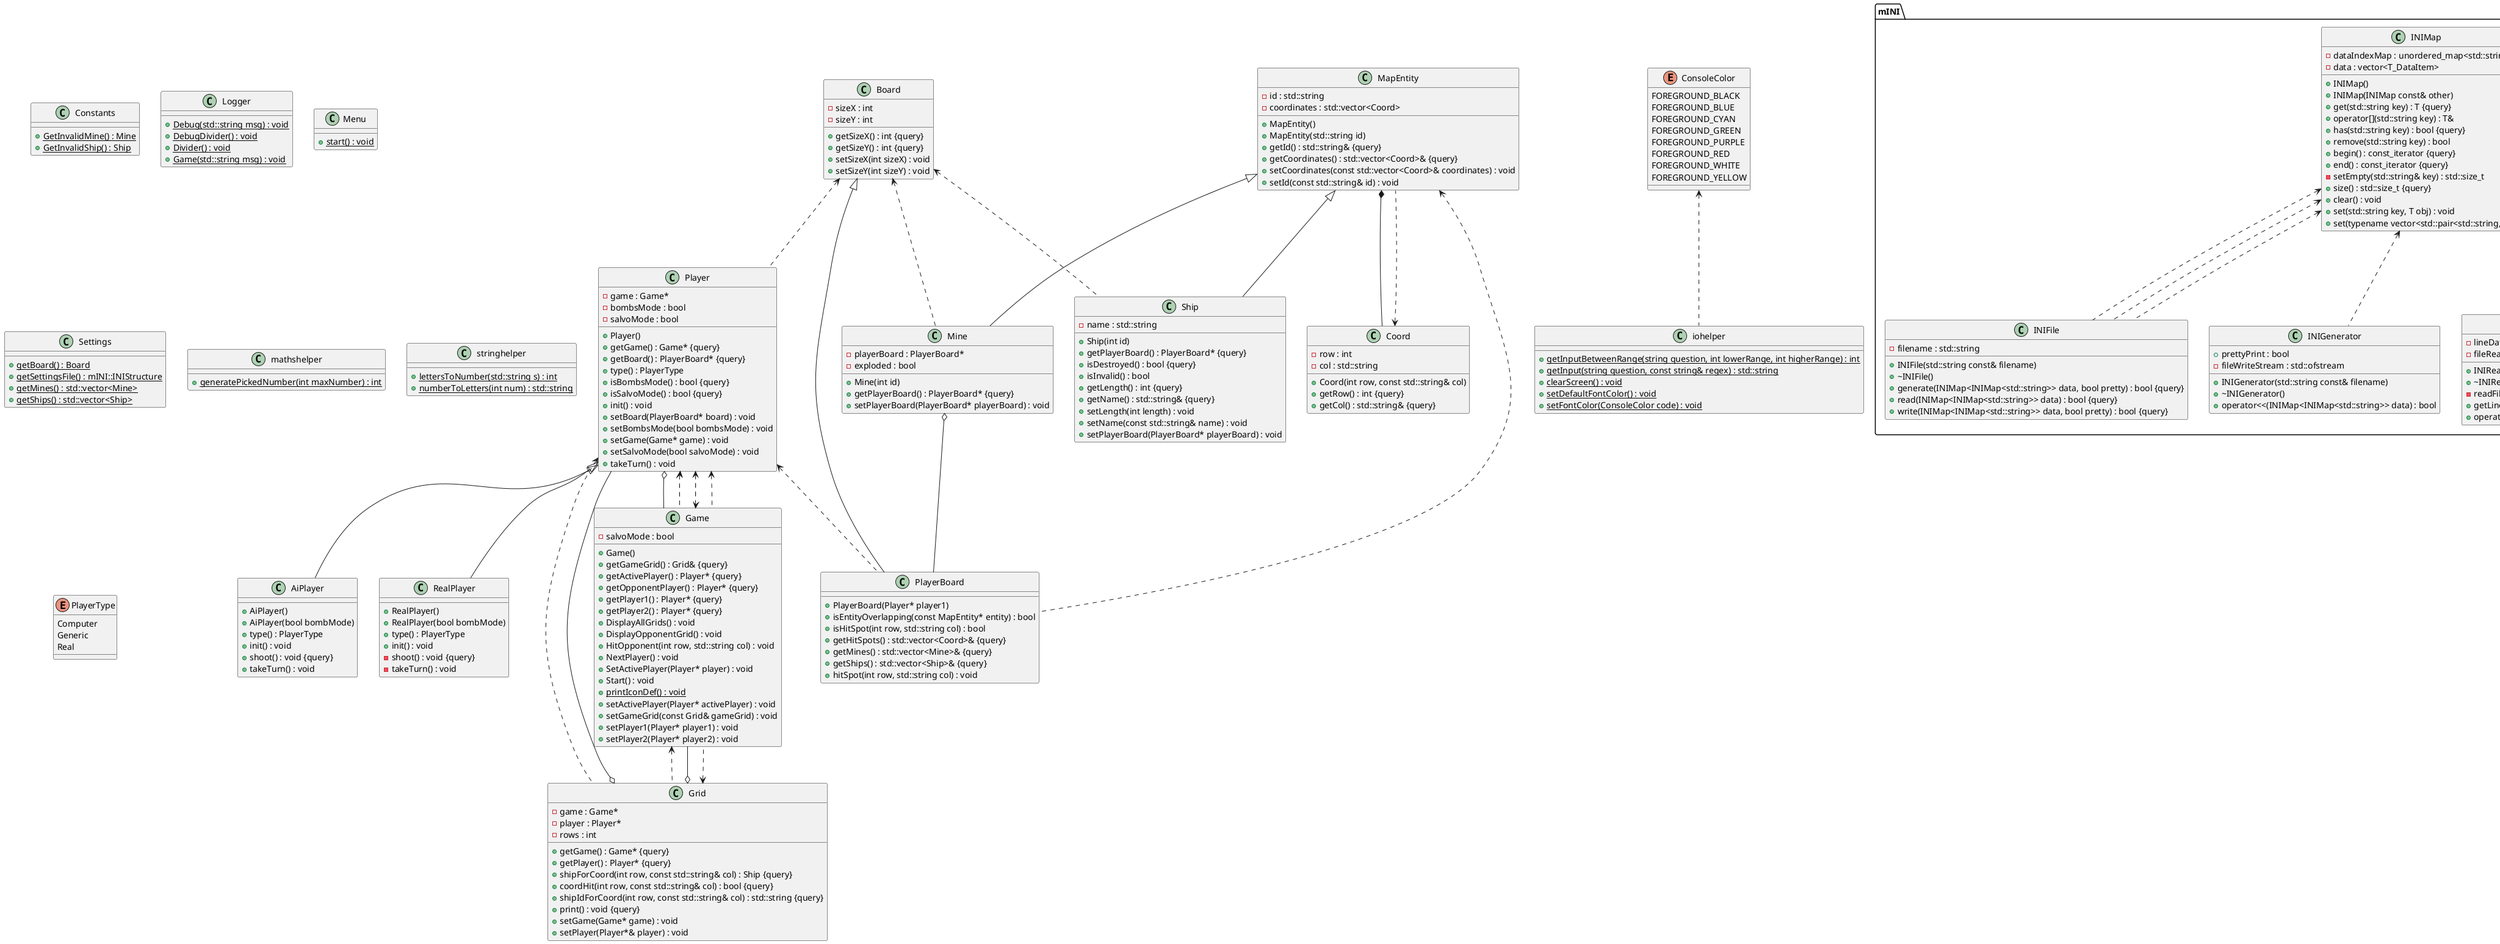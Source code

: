 @startuml





/' Objects '/

class AiPlayer {
	+AiPlayer()
	+AiPlayer(bool bombMode)
	+type() : PlayerType
	+init() : void
	+shoot() : void {query}
	+takeTurn() : void
}


class Board {
	+getSizeX() : int {query}
	+getSizeY() : int {query}
	-sizeX : int
	-sizeY : int
	+setSizeX(int sizeX) : void
	+setSizeY(int sizeY) : void
}


class Constants {
	+{static} GetInvalidMine() : Mine
	+{static} GetInvalidShip() : Ship
}


class Coord {
	+Coord(int row, const std::string& col)
	+getRow() : int {query}
	-row : int
	-col : std::string
	+getCol() : std::string& {query}
}


class Game {
	+Game()
	+getGameGrid() : Grid& {query}
	+getActivePlayer() : Player* {query}
	+getOpponentPlayer() : Player* {query}
	+getPlayer1() : Player* {query}
	+getPlayer2() : Player* {query}
	-salvoMode : bool
	+DisplayAllGrids() : void
	+DisplayOpponentGrid() : void
	+HitOpponent(int row, std::string col) : void
	+NextPlayer() : void
	+SetActivePlayer(Player* player) : void
	+Start() : void
	+{static} printIconDef() : void
	+setActivePlayer(Player* activePlayer) : void
	+setGameGrid(const Grid& gameGrid) : void
	+setPlayer1(Player* player1) : void
	+setPlayer2(Player* player2) : void
}


class Grid {
	-game : Game*
	+getGame() : Game* {query}
	+getPlayer() : Player* {query}
	-player : Player*
	+shipForCoord(int row, const std::string& col) : Ship {query}
	+coordHit(int row, const std::string& col) : bool {query}
	-rows : int
	+shipIdForCoord(int row, const std::string& col) : std::string {query}
	+print() : void {query}
	+setGame(Game* game) : void
	+setPlayer(Player*& player) : void
}


class Logger {
	+{static} Debug(std::string msg) : void
	+{static} DebugDivider() : void
	+{static} Divider() : void
	+{static} Game(std::string msg) : void
}


class MapEntity {
	+MapEntity()
	+MapEntity(std::string id)
	-id : std::string
	+getId() : std::string& {query}
	-coordinates : std::vector<Coord>
	+getCoordinates() : std::vector<Coord>& {query}
	+setCoordinates(const std::vector<Coord>& coordinates) : void
	+setId(const std::string& id) : void
}


class Menu {
	+{static} start() : void
}


class Mine {
	+Mine(int id)
	+getPlayerBoard() : PlayerBoard* {query}
	-playerBoard : PlayerBoard*
	-exploded : bool
	+setPlayerBoard(PlayerBoard* playerBoard) : void
}


class PlayerBoard {
	+PlayerBoard(Player* player1)
	+isEntityOverlapping(const MapEntity* entity) : bool
	+isHitSpot(int row, std::string col) : bool
	+getHitSpots() : std::vector<Coord>& {query}
	+getMines() : std::vector<Mine>& {query}
	+getShips() : std::vector<Ship>& {query}
	+hitSpot(int row, std::string col) : void
}


class RealPlayer {
	+RealPlayer()
	+RealPlayer(bool bombMode)
	+type() : PlayerType
	+init() : void
	-shoot() : void {query}
	-takeTurn() : void
}


class Settings {
	+{static} getBoard() : Board
	+{static} getSettingsFile() : mINI::INIStructure
	+{static} getMines() : std::vector<Mine>
	+{static} getShips() : std::vector<Ship>
}


class Ship {
	+Ship(int id)
	+getPlayerBoard() : PlayerBoard* {query}
	+isDestroyed() : bool {query}
	+isInvalid() : bool
	+getLength() : int {query}
	-name : std::string
	+getName() : std::string& {query}
	+setLength(int length) : void
	+setName(const std::string& name) : void
	+setPlayerBoard(PlayerBoard* playerBoard) : void
}


class iohelper {
	+{static} getInputBetweenRange(string question, int lowerRange, int higherRange) : int
	+{static} getInput(string question, const string& regex) : std::string
	+{static} clearScreen() : void
	+{static} setDefaultFontColor() : void
	+{static} setFontColor(ConsoleColor code) : void
}


class mathshelper {
	+{static} generatePickedNumber(int maxNumber) : int
}


class stringhelper {
	+{static} lettersToNumber(std::string s) : int
	+{static} numberToLetters(int num) : std::string
}


enum ConsoleColor {
	FOREGROUND_BLACK
	FOREGROUND_BLUE
	FOREGROUND_CYAN
	FOREGROUND_GREEN
	FOREGROUND_PURPLE
	FOREGROUND_RED
	FOREGROUND_WHITE
	FOREGROUND_YELLOW
}


enum PlayerType {
	Computer
	Generic
	Real
}


class Player {
	+Player()
	-game : Game*
	+getGame() : Game* {query}
	+getBoard() : PlayerBoard* {query}
	+type() : PlayerType
	-bombsMode : bool
	+isBombsMode() : bool {query}
	+isSalvoMode() : bool {query}
	-salvoMode : bool
	+init() : void
	+setBoard(PlayerBoard* board) : void
	+setBombsMode(bool bombsMode) : void
	+setGame(Game* game) : void
	+setSalvoMode(bool salvoMode) : void
	+takeTurn() : void
}


namespace mINI {
	class INIFile {
		+INIFile(std::string const& filename)
		+~INIFile()
		+generate(INIMap<INIMap<std::string>> data, bool pretty) : bool {query}
		+read(INIMap<INIMap<std::string>> data) : bool {query}
		+write(INIMap<INIMap<std::string>> data, bool pretty) : bool {query}
		-filename : std::string
	}

	class INIGenerator {
		+INIGenerator(std::string const& filename)
		+~INIGenerator()
		+operator<<(INIMap<INIMap<std::string>> data) : bool
		+prettyPrint : bool
		-fileWriteStream : std::ofstream
	}

	class INIMap <template<typename T>> {
		+INIMap()
		+INIMap(INIMap const& other)
		+get(std::string key) : T {query}
		+operator[](std::string key) : T&
		+has(std::string key) : bool {query}
		+remove(std::string key) : bool
		+begin() : const_iterator {query}
		+end() : const_iterator {query}
		-setEmpty(std::string& key) : std::size_t
		+size() : std::size_t {query}
		-dataIndexMap : unordered_map<std::string, std::size_t>
		-data : vector<T_DataItem>
		+clear() : void
		+set(std::string key, T obj) : void
		+set(typename vector<std::pair<std::string, T>> multiArgs) : void
	}

	class INIReader {
		+INIReader(std::string const& filename, bool keepLineData)
		+~INIReader()
		-readFile() : T_LineData
		+getLines() : T_LineDataPtr
		+operator>>(INIMap<INIMap<std::string>> data) : bool
		-lineData : shared_ptr<T_LineData>
		-fileReadStream : std::ifstream
	}

	class INIWriter {
		+INIWriter(std::string const& filename)
		+~INIWriter()
		-getLazyOutput(shared_ptr<T_LineData> lineData, INIMap<INIMap<std::string>> data, INIMap<INIMap<std::string>> original) : T_LineData
		+operator<<(INIMap<INIMap<std::string>> data) : bool
		+prettyPrint : bool
		-filename : std::string
	}

	namespace mINI::INIParser {
		enum PDataType {
			PDATA_COMMENT
			PDATA_KEYVALUE
			PDATA_NONE
			PDATA_SECTION
			PDATA_UNKNOWN
		}
	}
}





/' Inheritance relationships '/

.Board <|-- .PlayerBoard


.MapEntity <|-- .Mine


.MapEntity <|-- .Ship


.Player <|-- .AiPlayer


.Player <|-- .RealPlayer





/' Aggregation relationships '/

.Grid o-- .Game


.Grid o-- .Player


.MapEntity *-- .Coord


.Mine o-- .PlayerBoard


.Player o-- .Game






/' Dependency relationships '/

.Board <.. .Mine


.Board <.. .Player


.Board <.. .Ship


.ConsoleColor <.. .iohelper


.Coord <.. .MapEntity


.Game <.. .Grid


.Game <.. .Player


.Grid <.. .Game


mINI.INIMap <.. mINI.INIFile


mINI.INIMap <.. mINI.INIFile


mINI.INIMap <.. mINI.INIFile


mINI.INIMap <.. mINI.INIGenerator


mINI.INIMap <.. mINI.INIMap


mINI.INIMap <.. mINI.INIReader


mINI.INIMap <.. mINI.INIWriter


mINI.INIMap <.. mINI.INIWriter


mINI.INIMap <.. mINI.INIWriter


.MapEntity <.. .PlayerBoard


.Player <.. .Game


.Player <.. .Game


.Player <.. .Game


.Player <.. .Game


.Player <.. .Grid


.Player <.. .PlayerBoard






/' Nested objects '/



@enduml
